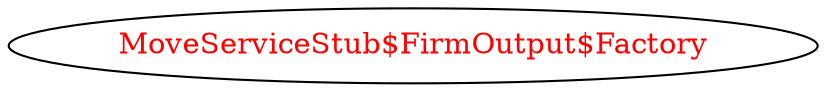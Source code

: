 digraph dependencyGraph {
 concentrate=true;
 ranksep="2.0";
 rankdir="LR"; 
 splines="ortho";
"MoveServiceStub$FirmOutput$Factory" [fontcolor="red"];
}